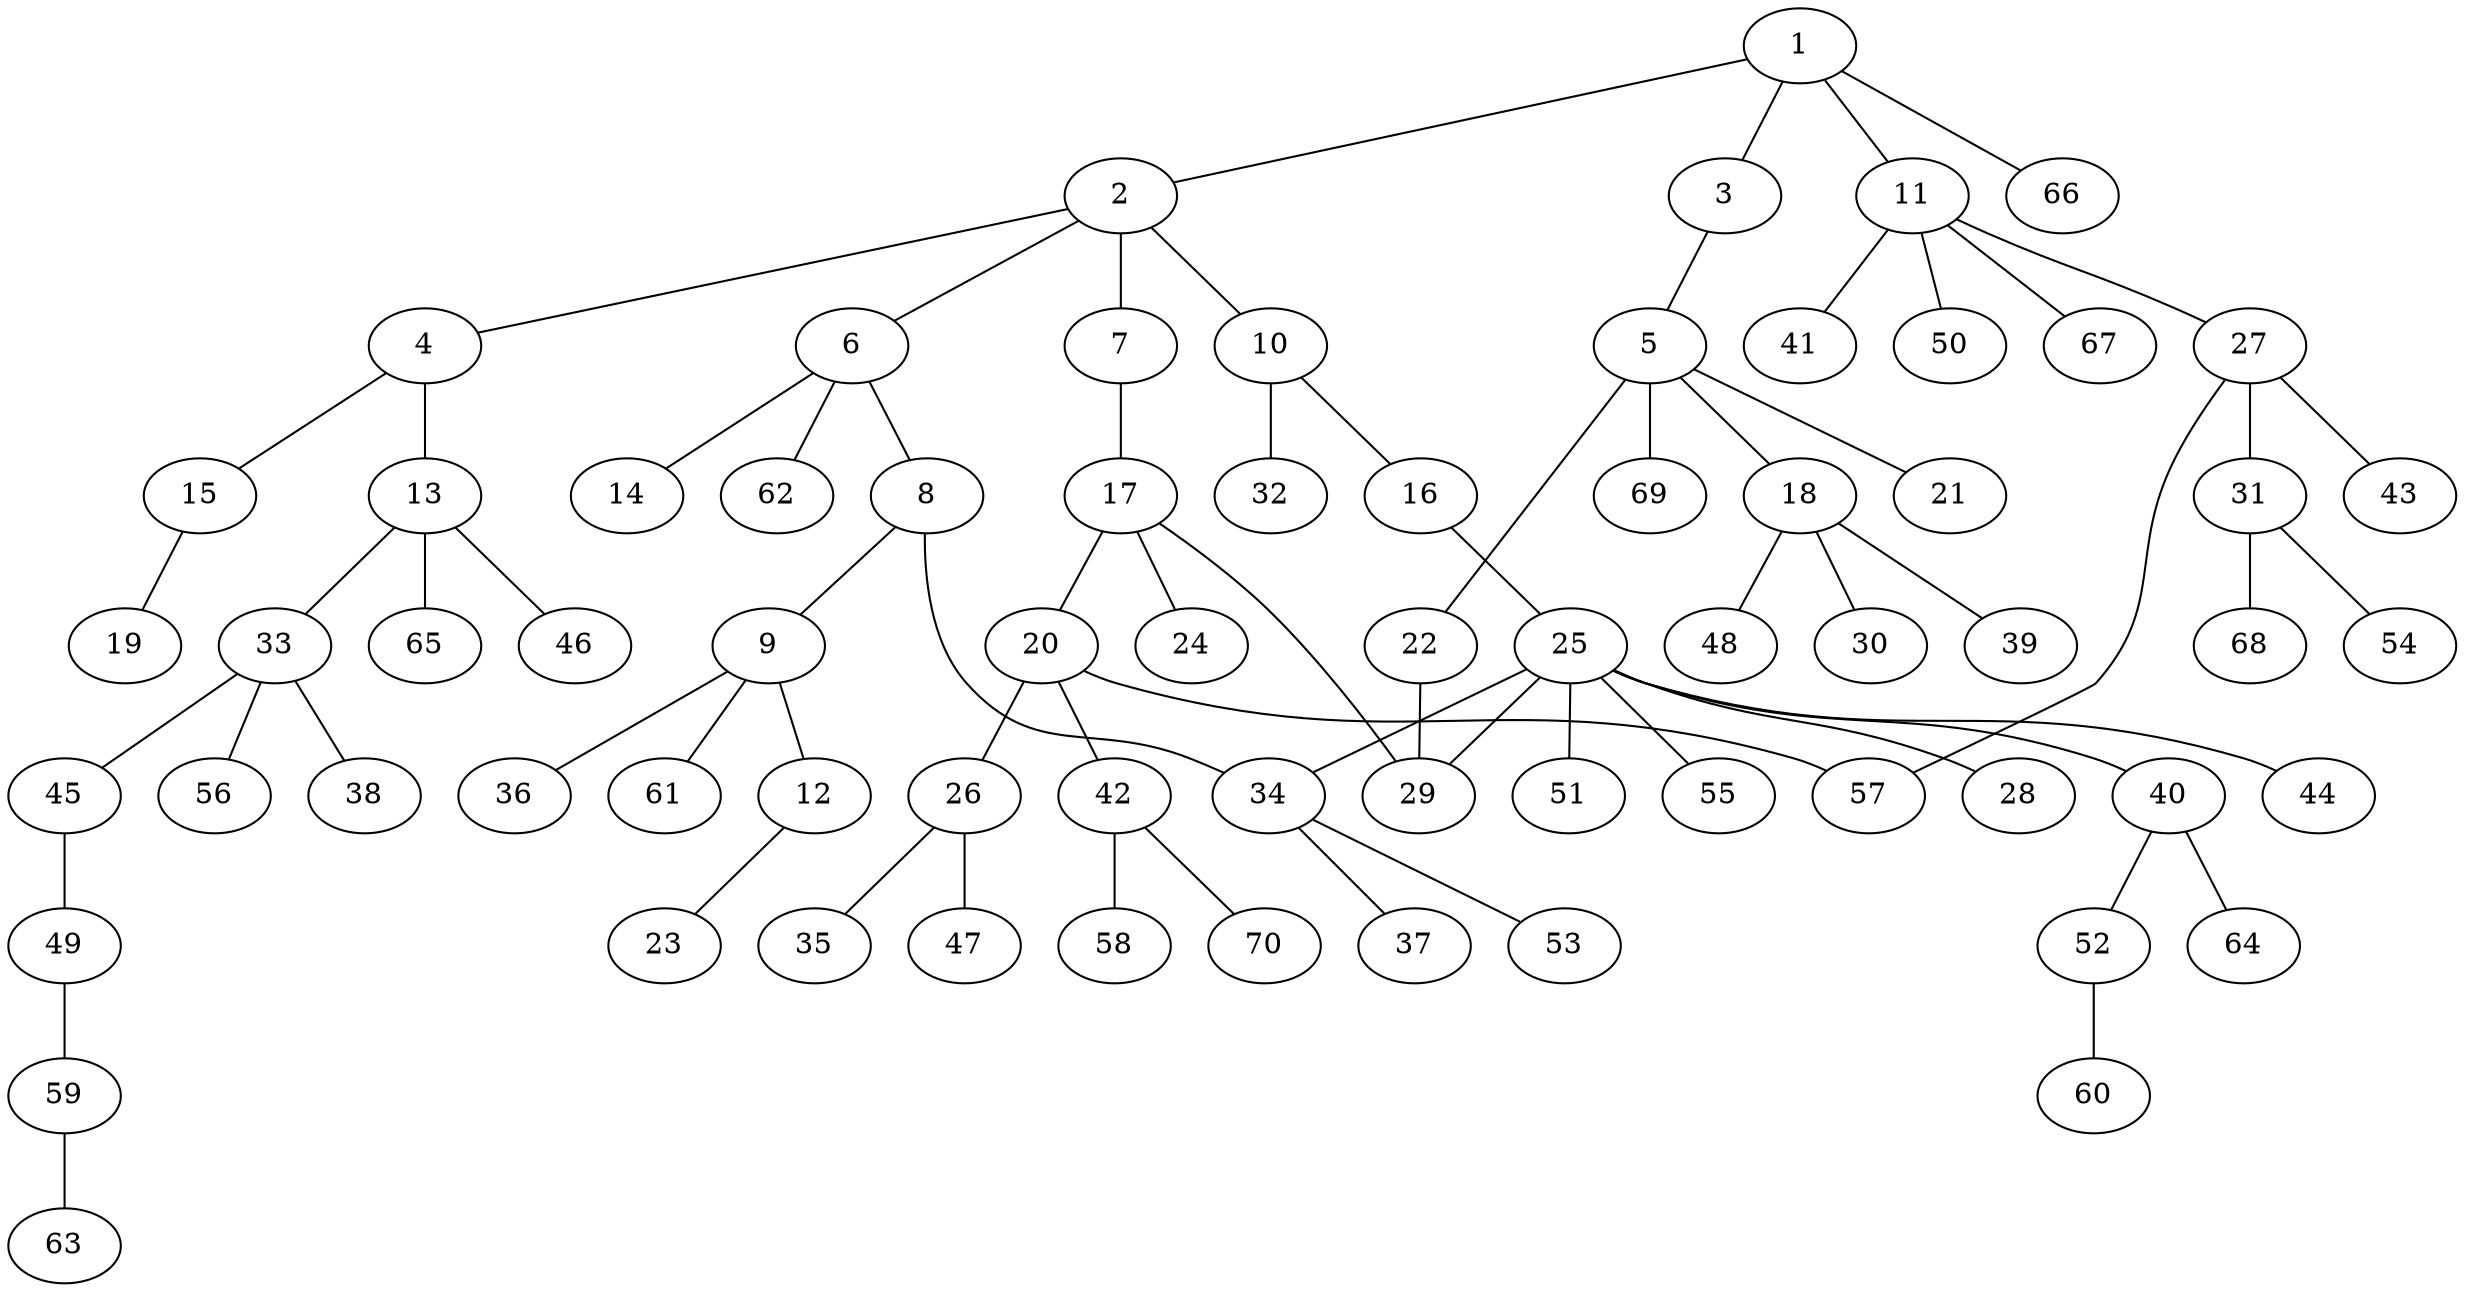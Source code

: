 graph graphname {1--2
1--3
1--11
1--66
2--4
2--6
2--7
2--10
3--5
4--13
4--15
5--18
5--21
5--22
5--69
6--8
6--14
6--62
7--17
8--9
8--34
9--12
9--36
9--61
10--16
10--32
11--27
11--41
11--50
11--67
12--23
13--33
13--46
13--65
15--19
16--25
17--20
17--24
17--29
18--30
18--39
18--48
20--26
20--42
20--57
22--29
25--28
25--29
25--34
25--40
25--44
25--51
25--55
26--35
26--47
27--31
27--43
27--57
31--54
31--68
33--38
33--45
33--56
34--37
34--53
40--52
40--64
42--58
42--70
45--49
49--59
52--60
59--63
}